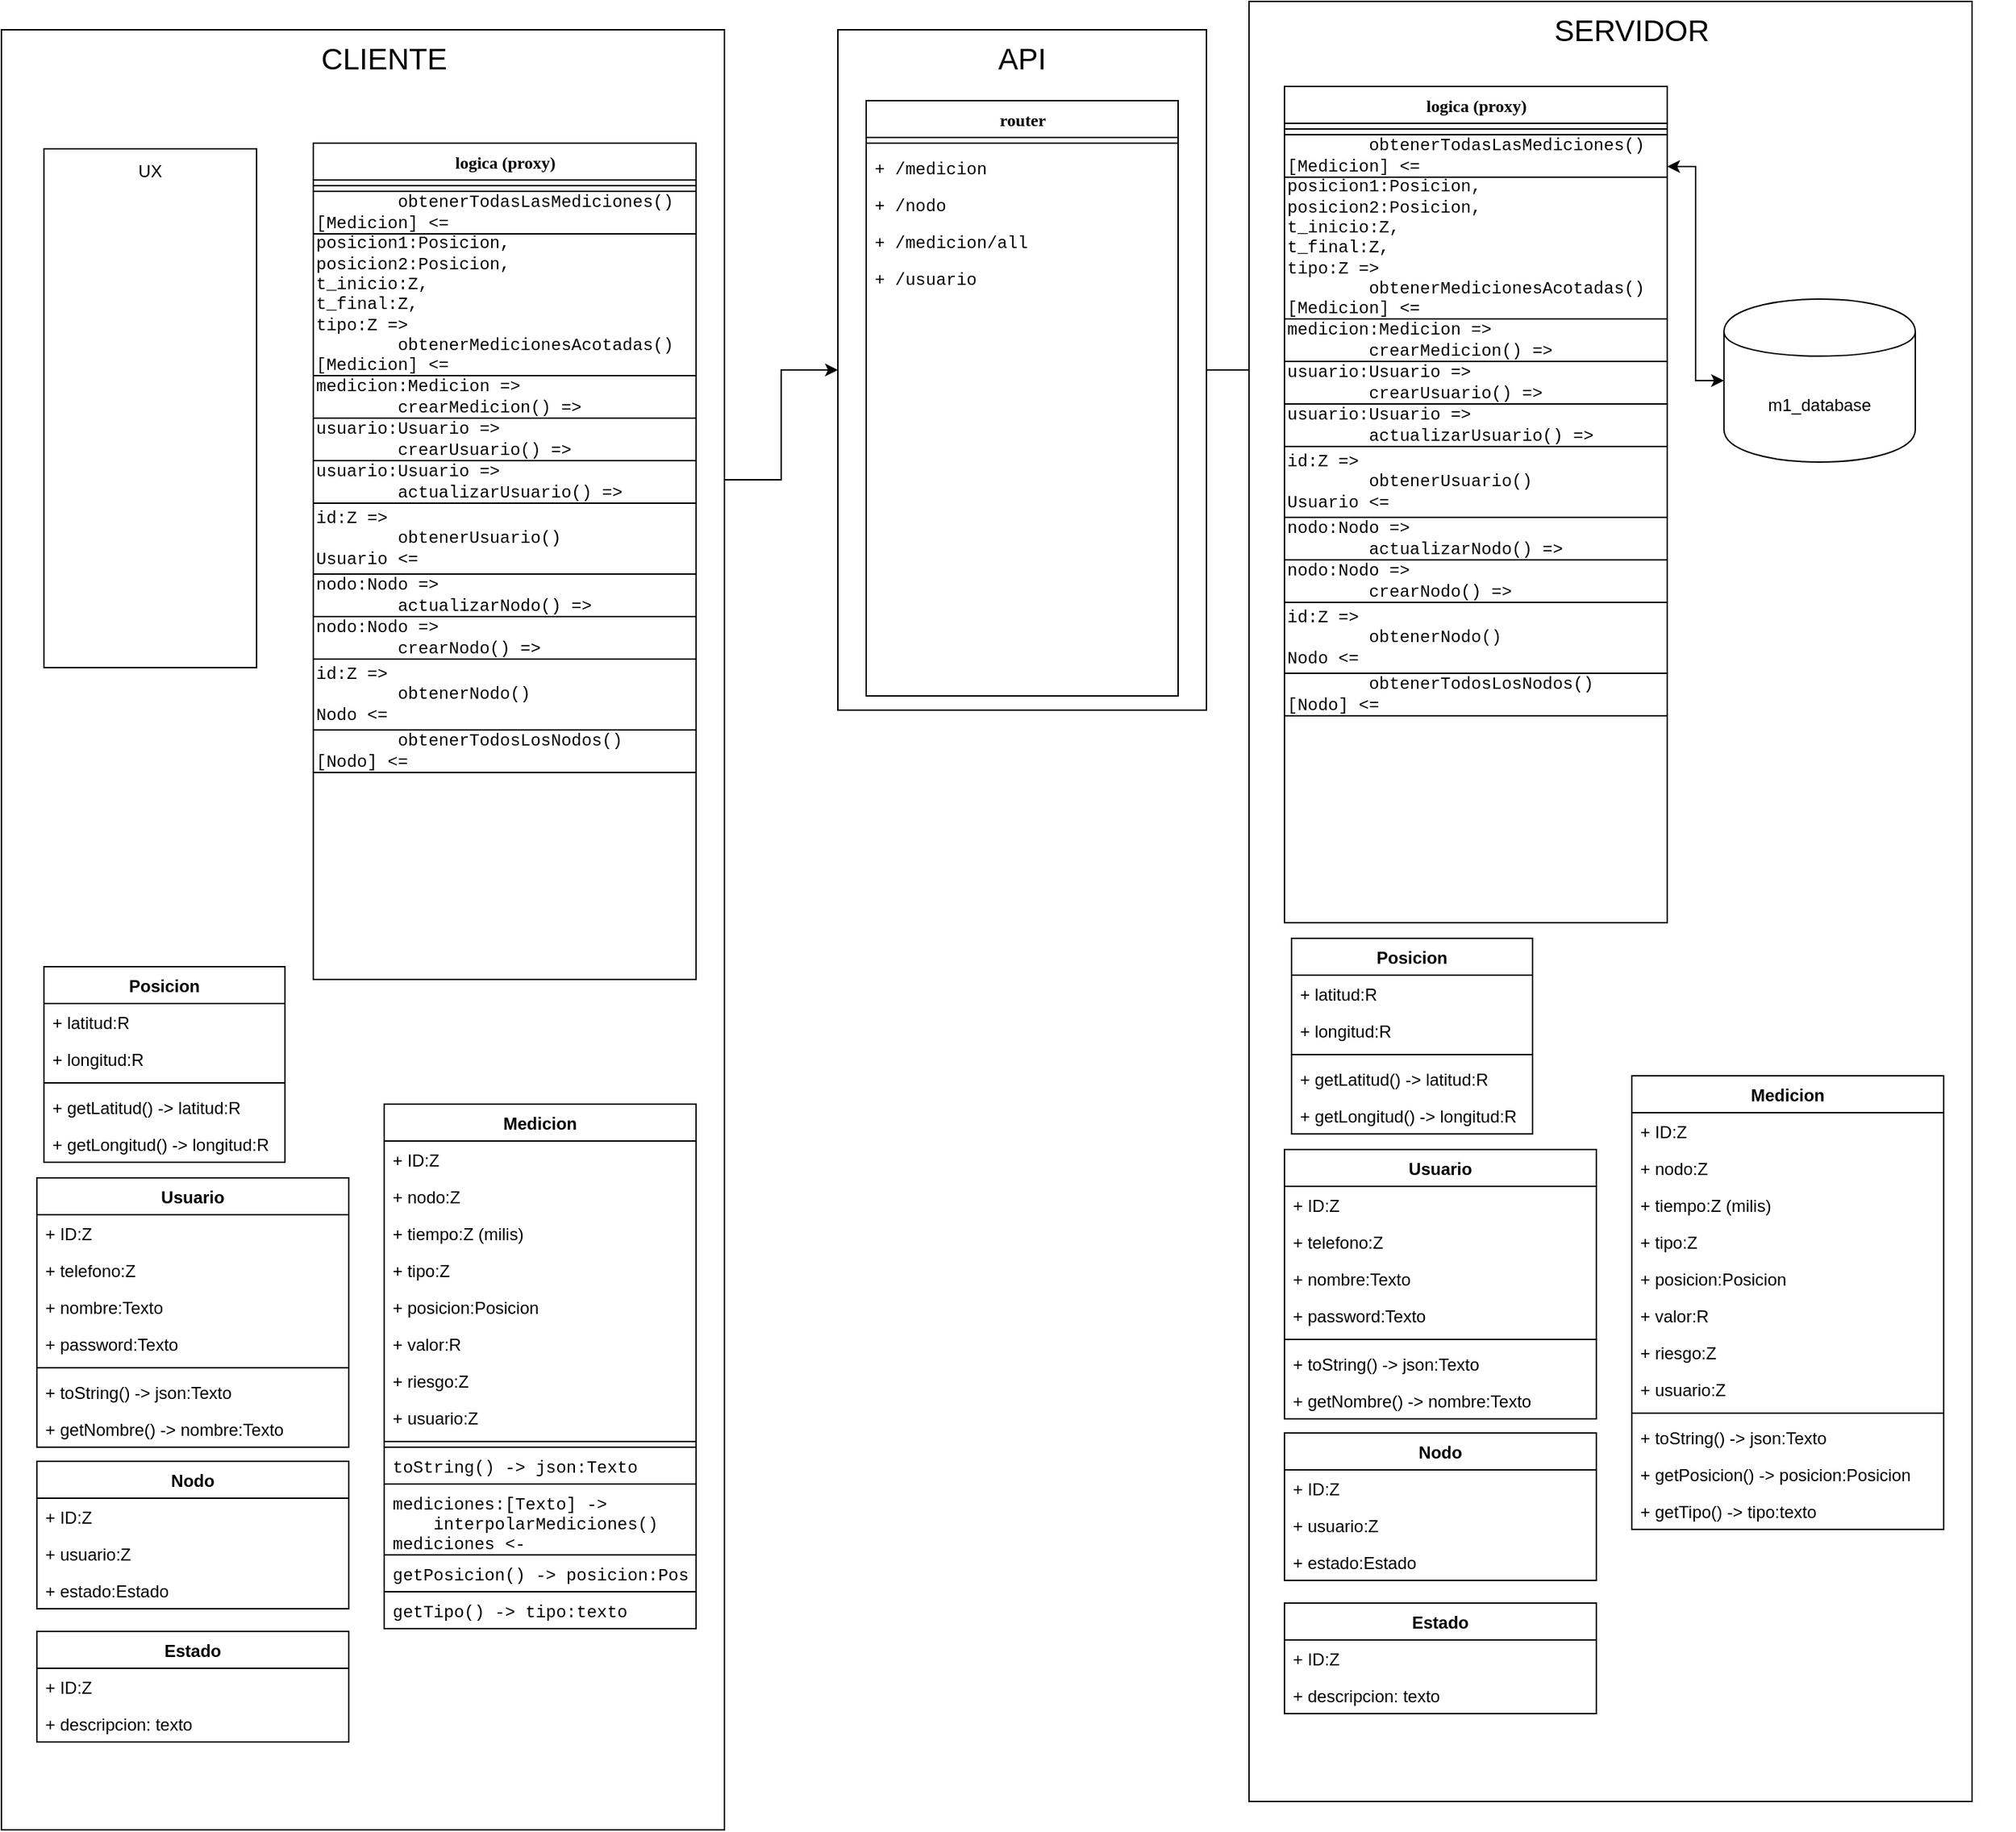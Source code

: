 <mxfile version="12.6.5" type="device"><diagram name="Page-1" id="6133507b-19e7-1e82-6fc7-422aa6c4b21f"><mxGraphModel dx="868" dy="510" grid="1" gridSize="10" guides="1" tooltips="1" connect="1" arrows="1" fold="1" page="1" pageScale="1" pageWidth="1100" pageHeight="850" background="#ffffff" math="0" shadow="0"><root><mxCell id="0"/><mxCell id="1" parent="0"/><mxCell id="sc-52_LfDjqddXTNMuzJ-3" value="" style="group" parent="1" vertex="1" connectable="0"><mxGeometry x="120" y="50" width="510" height="1270" as="geometry"/></mxCell><mxCell id="sc-52_LfDjqddXTNMuzJ-1" value="" style="rounded=0;whiteSpace=wrap;html=1;" parent="sc-52_LfDjqddXTNMuzJ-3" vertex="1"><mxGeometry x="-30" width="510" height="1270" as="geometry"/></mxCell><mxCell id="sc-52_LfDjqddXTNMuzJ-2" value="&lt;font style=&quot;font-size: 21px&quot;&gt;CLIENTE&lt;/font&gt;" style="text;html=1;strokeColor=none;fillColor=none;align=center;verticalAlign=middle;whiteSpace=wrap;rounded=0;" parent="sc-52_LfDjqddXTNMuzJ-3" vertex="1"><mxGeometry x="175" y="10" width="130" height="20" as="geometry"/></mxCell><mxCell id="235556782a83e6d0-1" value="logica (proxy)" style="swimlane;html=1;fontStyle=1;align=center;verticalAlign=top;childLayout=stackLayout;horizontal=1;startSize=26;horizontalStack=0;resizeParent=1;resizeLast=0;collapsible=1;marginBottom=0;swimlaneFillColor=#ffffff;rounded=0;shadow=0;comic=0;labelBackgroundColor=none;strokeWidth=1;fillColor=none;fontFamily=Verdana;fontSize=12" parent="sc-52_LfDjqddXTNMuzJ-3" vertex="1"><mxGeometry x="190" y="80" width="270" height="590" as="geometry"/></mxCell><mxCell id="235556782a83e6d0-6" value="" style="line;html=1;strokeWidth=1;fillColor=none;align=left;verticalAlign=middle;spacingTop=-1;spacingLeft=3;spacingRight=3;rotatable=0;labelPosition=right;points=[];portConstraint=eastwest;" parent="235556782a83e6d0-1" vertex="1"><mxGeometry y="26" width="270" height="8" as="geometry"/></mxCell><mxCell id="5X_iFyQUQgS1Uzfc3_gg-1" value="&amp;nbsp; &amp;nbsp; &amp;nbsp; &amp;nbsp; obtenerTodasLasMediciones()&lt;br&gt;[Medicion] &amp;lt;=" style="rounded=0;whiteSpace=wrap;html=1;autosize=1;fontFamily=Courier New;align=left;" parent="235556782a83e6d0-1" vertex="1"><mxGeometry y="34" width="270" height="30" as="geometry"/></mxCell><mxCell id="5X_iFyQUQgS1Uzfc3_gg-11" value="posicion1:Posicion,&lt;br&gt;posicion2:Posicion,&lt;br&gt;t_inicio:Z,&lt;br&gt;t_final:Z,&lt;br&gt;tipo:Z =&amp;gt;&lt;br&gt;&amp;nbsp; &amp;nbsp; &amp;nbsp; &amp;nbsp; obtenerMedicionesAcotadas()&lt;br&gt;[Medicion] &amp;lt;=" style="rounded=0;whiteSpace=wrap;html=1;autosize=1;fontFamily=Courier New;align=left;" parent="235556782a83e6d0-1" vertex="1"><mxGeometry y="64" width="270" height="100" as="geometry"/></mxCell><mxCell id="5X_iFyQUQgS1Uzfc3_gg-13" value="medicion:Medicion =&amp;gt;&lt;br&gt;&amp;nbsp; &amp;nbsp; &amp;nbsp; &amp;nbsp; crearMedicion() =&amp;gt;" style="rounded=0;whiteSpace=wrap;html=1;autosize=1;fontFamily=Courier New;align=left;" parent="235556782a83e6d0-1" vertex="1"><mxGeometry y="164" width="270" height="30" as="geometry"/></mxCell><mxCell id="5X_iFyQUQgS1Uzfc3_gg-14" value="usuario:Usuario =&amp;gt;&lt;br&gt;&amp;nbsp; &amp;nbsp; &amp;nbsp; &amp;nbsp; crearUsuario() =&amp;gt;" style="rounded=0;whiteSpace=wrap;html=1;autosize=1;fontFamily=Courier New;align=left;" parent="235556782a83e6d0-1" vertex="1"><mxGeometry y="194" width="270" height="30" as="geometry"/></mxCell><mxCell id="5X_iFyQUQgS1Uzfc3_gg-15" value="usuario:Usuario =&amp;gt;&lt;br&gt;&amp;nbsp; &amp;nbsp; &amp;nbsp; &amp;nbsp; actualizarUsuario() =&amp;gt;" style="rounded=0;whiteSpace=wrap;html=1;autosize=1;fontFamily=Courier New;align=left;" parent="235556782a83e6d0-1" vertex="1"><mxGeometry y="224" width="270" height="30" as="geometry"/></mxCell><mxCell id="5X_iFyQUQgS1Uzfc3_gg-16" value="id:Z =&amp;gt;&lt;br&gt;&amp;nbsp; &amp;nbsp; &amp;nbsp; &amp;nbsp; obtenerUsuario()&lt;br&gt;Usuario &amp;lt;=" style="rounded=0;whiteSpace=wrap;html=1;autosize=1;fontFamily=Courier New;align=left;" parent="235556782a83e6d0-1" vertex="1"><mxGeometry y="254" width="270" height="50" as="geometry"/></mxCell><mxCell id="5X_iFyQUQgS1Uzfc3_gg-17" value="nodo:Nodo =&amp;gt;&lt;br&gt;&amp;nbsp; &amp;nbsp; &amp;nbsp; &amp;nbsp; actualizarNodo() =&amp;gt;" style="rounded=0;whiteSpace=wrap;html=1;autosize=1;fontFamily=Courier New;align=left;" parent="235556782a83e6d0-1" vertex="1"><mxGeometry y="304" width="270" height="30" as="geometry"/></mxCell><mxCell id="5X_iFyQUQgS1Uzfc3_gg-18" value="nodo:Nodo =&amp;gt;&lt;br&gt;&amp;nbsp; &amp;nbsp; &amp;nbsp; &amp;nbsp; crearNodo() =&amp;gt;" style="rounded=0;whiteSpace=wrap;html=1;autosize=1;fontFamily=Courier New;align=left;" parent="235556782a83e6d0-1" vertex="1"><mxGeometry y="334" width="270" height="30" as="geometry"/></mxCell><mxCell id="5X_iFyQUQgS1Uzfc3_gg-19" value="id:Z =&amp;gt;&lt;br&gt;&amp;nbsp; &amp;nbsp; &amp;nbsp; &amp;nbsp; obtenerNodo()&lt;br&gt;Nodo &amp;lt;=" style="rounded=0;whiteSpace=wrap;html=1;autosize=1;fontFamily=Courier New;align=left;" parent="235556782a83e6d0-1" vertex="1"><mxGeometry y="364" width="270" height="50" as="geometry"/></mxCell><mxCell id="f22uDQR5OkRlXavsrOe4-1" value="&amp;nbsp; &amp;nbsp; &amp;nbsp; &amp;nbsp; obtenerTodosLosNodos()&lt;br&gt;[Nodo] &amp;lt;=" style="rounded=0;whiteSpace=wrap;html=1;autosize=1;fontFamily=Courier New;align=left;" parent="235556782a83e6d0-1" vertex="1"><mxGeometry y="414" width="270" height="30" as="geometry"/></mxCell><mxCell id="sc-52_LfDjqddXTNMuzJ-56" value="Posicion" style="swimlane;fontStyle=1;align=center;verticalAlign=top;childLayout=stackLayout;horizontal=1;startSize=26;horizontalStack=0;resizeParent=1;resizeParentMax=0;resizeLast=0;collapsible=1;marginBottom=0;labelBackgroundColor=none;fillColor=#ffffff;" parent="sc-52_LfDjqddXTNMuzJ-3" vertex="1"><mxGeometry y="661" width="170" height="138" as="geometry"/></mxCell><mxCell id="sc-52_LfDjqddXTNMuzJ-60" value="+ latitud:R" style="text;strokeColor=none;fillColor=none;align=left;verticalAlign=top;spacingLeft=4;spacingRight=4;overflow=hidden;rotatable=0;points=[[0,0.5],[1,0.5]];portConstraint=eastwest;" parent="sc-52_LfDjqddXTNMuzJ-56" vertex="1"><mxGeometry y="26" width="170" height="26" as="geometry"/></mxCell><mxCell id="sc-52_LfDjqddXTNMuzJ-61" value="+ longitud:R" style="text;strokeColor=none;fillColor=none;align=left;verticalAlign=top;spacingLeft=4;spacingRight=4;overflow=hidden;rotatable=0;points=[[0,0.5],[1,0.5]];portConstraint=eastwest;" parent="sc-52_LfDjqddXTNMuzJ-56" vertex="1"><mxGeometry y="52" width="170" height="26" as="geometry"/></mxCell><mxCell id="sc-52_LfDjqddXTNMuzJ-58" value="" style="line;strokeWidth=1;fillColor=none;align=left;verticalAlign=middle;spacingTop=-1;spacingLeft=3;spacingRight=3;rotatable=0;labelPosition=right;points=[];portConstraint=eastwest;" parent="sc-52_LfDjqddXTNMuzJ-56" vertex="1"><mxGeometry y="78" width="170" height="8" as="geometry"/></mxCell><mxCell id="sc-52_LfDjqddXTNMuzJ-59" value="+ getLatitud() -&gt; latitud:R" style="text;strokeColor=none;fillColor=none;align=left;verticalAlign=top;spacingLeft=4;spacingRight=4;overflow=hidden;rotatable=0;points=[[0,0.5],[1,0.5]];portConstraint=eastwest;" parent="sc-52_LfDjqddXTNMuzJ-56" vertex="1"><mxGeometry y="86" width="170" height="26" as="geometry"/></mxCell><mxCell id="sc-52_LfDjqddXTNMuzJ-62" value="+ getLongitud() -&gt; longitud:R" style="text;strokeColor=none;fillColor=none;align=left;verticalAlign=top;spacingLeft=4;spacingRight=4;overflow=hidden;rotatable=0;points=[[0,0.5],[1,0.5]];portConstraint=eastwest;" parent="sc-52_LfDjqddXTNMuzJ-56" vertex="1"><mxGeometry y="112" width="170" height="26" as="geometry"/></mxCell><mxCell id="sc-52_LfDjqddXTNMuzJ-32" value="Medicion" style="swimlane;fontStyle=1;align=center;verticalAlign=top;childLayout=stackLayout;horizontal=1;startSize=26;horizontalStack=0;resizeParent=1;resizeParentMax=0;resizeLast=0;collapsible=1;marginBottom=0;" parent="sc-52_LfDjqddXTNMuzJ-3" vertex="1"><mxGeometry x="240" y="758" width="220" height="370" as="geometry"/></mxCell><mxCell id="sc-52_LfDjqddXTNMuzJ-44" value="+ ID:Z" style="text;strokeColor=none;fillColor=none;align=left;verticalAlign=top;spacingLeft=4;spacingRight=4;overflow=hidden;rotatable=0;points=[[0,0.5],[1,0.5]];portConstraint=eastwest;" parent="sc-52_LfDjqddXTNMuzJ-32" vertex="1"><mxGeometry y="26" width="220" height="26" as="geometry"/></mxCell><mxCell id="sc-52_LfDjqddXTNMuzJ-50" value="+ nodo:Z" style="text;strokeColor=none;fillColor=none;align=left;verticalAlign=top;spacingLeft=4;spacingRight=4;overflow=hidden;rotatable=0;points=[[0,0.5],[1,0.5]];portConstraint=eastwest;" parent="sc-52_LfDjqddXTNMuzJ-32" vertex="1"><mxGeometry y="52" width="220" height="26" as="geometry"/></mxCell><mxCell id="sc-52_LfDjqddXTNMuzJ-49" value="+ tiempo:Z (milis)" style="text;strokeColor=none;fillColor=none;align=left;verticalAlign=top;spacingLeft=4;spacingRight=4;overflow=hidden;rotatable=0;points=[[0,0.5],[1,0.5]];portConstraint=eastwest;" parent="sc-52_LfDjqddXTNMuzJ-32" vertex="1"><mxGeometry y="78" width="220" height="26" as="geometry"/></mxCell><mxCell id="sc-52_LfDjqddXTNMuzJ-48" value="+ tipo:Z" style="text;strokeColor=none;fillColor=none;align=left;verticalAlign=top;spacingLeft=4;spacingRight=4;overflow=hidden;rotatable=0;points=[[0,0.5],[1,0.5]];portConstraint=eastwest;" parent="sc-52_LfDjqddXTNMuzJ-32" vertex="1"><mxGeometry y="104" width="220" height="26" as="geometry"/></mxCell><mxCell id="sc-52_LfDjqddXTNMuzJ-47" value="+ posicion:Posicion" style="text;strokeColor=none;fillColor=none;align=left;verticalAlign=top;spacingLeft=4;spacingRight=4;overflow=hidden;rotatable=0;points=[[0,0.5],[1,0.5]];portConstraint=eastwest;" parent="sc-52_LfDjqddXTNMuzJ-32" vertex="1"><mxGeometry y="130" width="220" height="26" as="geometry"/></mxCell><mxCell id="sc-52_LfDjqddXTNMuzJ-45" value="+ valor:R" style="text;strokeColor=none;fillColor=none;align=left;verticalAlign=top;spacingLeft=4;spacingRight=4;overflow=hidden;rotatable=0;points=[[0,0.5],[1,0.5]];portConstraint=eastwest;" parent="sc-52_LfDjqddXTNMuzJ-32" vertex="1"><mxGeometry y="156" width="220" height="26" as="geometry"/></mxCell><mxCell id="325u3nL-SBD2Wd6qfBEN-95" value="+ riesgo:Z" style="text;strokeColor=none;fillColor=none;align=left;verticalAlign=top;spacingLeft=4;spacingRight=4;overflow=hidden;rotatable=0;points=[[0,0.5],[1,0.5]];portConstraint=eastwest;" parent="sc-52_LfDjqddXTNMuzJ-32" vertex="1"><mxGeometry y="182" width="220" height="26" as="geometry"/></mxCell><mxCell id="5X_iFyQUQgS1Uzfc3_gg-8" value="+ usuario:Z" style="text;strokeColor=none;fillColor=none;align=left;verticalAlign=top;spacingLeft=4;spacingRight=4;overflow=hidden;rotatable=0;points=[[0,0.5],[1,0.5]];portConstraint=eastwest;" parent="sc-52_LfDjqddXTNMuzJ-32" vertex="1"><mxGeometry y="208" width="220" height="26" as="geometry"/></mxCell><mxCell id="sc-52_LfDjqddXTNMuzJ-34" value="" style="line;strokeWidth=1;fillColor=none;align=left;verticalAlign=middle;spacingTop=-1;spacingLeft=3;spacingRight=3;rotatable=0;labelPosition=right;points=[];portConstraint=eastwest;" parent="sc-52_LfDjqddXTNMuzJ-32" vertex="1"><mxGeometry y="234" width="220" height="8" as="geometry"/></mxCell><mxCell id="sc-52_LfDjqddXTNMuzJ-51" value="toString() -&gt; json:Texto" style="text;strokeColor=#000000;fillColor=none;align=left;verticalAlign=top;spacingLeft=4;spacingRight=4;overflow=hidden;rotatable=0;points=[[0,0.5],[1,0.5]];portConstraint=eastwest;fontFamily=Courier New;autosize=1;" parent="sc-52_LfDjqddXTNMuzJ-32" vertex="1"><mxGeometry y="242" width="220" height="26" as="geometry"/></mxCell><mxCell id="f22uDQR5OkRlXavsrOe4-4" value="mediciones:[Texto] -&gt;&#10;    interpolarMediciones()&#10;mediciones &lt;-" style="text;strokeColor=#000000;fillColor=none;align=left;verticalAlign=top;spacingLeft=4;spacingRight=4;overflow=hidden;rotatable=0;points=[[0,0.5],[1,0.5]];portConstraint=eastwest;fontFamily=Courier New;autosize=1;" parent="sc-52_LfDjqddXTNMuzJ-32" vertex="1"><mxGeometry y="268" width="220" height="50" as="geometry"/></mxCell><mxCell id="sc-52_LfDjqddXTNMuzJ-35" value="getPosicion() -&gt; posicion:Posicion" style="text;strokeColor=#000000;fillColor=none;align=left;verticalAlign=top;spacingLeft=4;spacingRight=4;overflow=hidden;rotatable=0;points=[[0,0.5],[1,0.5]];portConstraint=eastwest;fontFamily=Courier New;autosize=1;" parent="sc-52_LfDjqddXTNMuzJ-32" vertex="1"><mxGeometry y="318" width="220" height="26" as="geometry"/></mxCell><mxCell id="BmbY004WL_d5LKqycVgw-6" value="getTipo() -&gt; tipo:texto" style="text;strokeColor=#000000;fillColor=none;align=left;verticalAlign=top;spacingLeft=4;spacingRight=4;overflow=hidden;rotatable=0;points=[[0,0.5],[1,0.5]];portConstraint=eastwest;fontFamily=Courier New;autosize=1;" parent="sc-52_LfDjqddXTNMuzJ-32" vertex="1"><mxGeometry y="344" width="220" height="26" as="geometry"/></mxCell><mxCell id="pipGjSjrgQ9NC8ATmUn0-1" value="Usuario" style="swimlane;fontStyle=1;align=center;verticalAlign=top;childLayout=stackLayout;horizontal=1;startSize=26;horizontalStack=0;resizeParent=1;resizeParentMax=0;resizeLast=0;collapsible=1;marginBottom=0;" parent="sc-52_LfDjqddXTNMuzJ-3" vertex="1"><mxGeometry x="-5" y="810" width="220" height="190" as="geometry"/></mxCell><mxCell id="pipGjSjrgQ9NC8ATmUn0-2" value="+ ID:Z" style="text;strokeColor=none;fillColor=none;align=left;verticalAlign=top;spacingLeft=4;spacingRight=4;overflow=hidden;rotatable=0;points=[[0,0.5],[1,0.5]];portConstraint=eastwest;" parent="pipGjSjrgQ9NC8ATmUn0-1" vertex="1"><mxGeometry y="26" width="220" height="26" as="geometry"/></mxCell><mxCell id="pipGjSjrgQ9NC8ATmUn0-3" value="+ telefono:Z" style="text;strokeColor=none;fillColor=none;align=left;verticalAlign=top;spacingLeft=4;spacingRight=4;overflow=hidden;rotatable=0;points=[[0,0.5],[1,0.5]];portConstraint=eastwest;" parent="pipGjSjrgQ9NC8ATmUn0-1" vertex="1"><mxGeometry y="52" width="220" height="26" as="geometry"/></mxCell><mxCell id="pipGjSjrgQ9NC8ATmUn0-4" value="+ nombre:Texto" style="text;strokeColor=none;fillColor=none;align=left;verticalAlign=top;spacingLeft=4;spacingRight=4;overflow=hidden;rotatable=0;points=[[0,0.5],[1,0.5]];portConstraint=eastwest;" parent="pipGjSjrgQ9NC8ATmUn0-1" vertex="1"><mxGeometry y="78" width="220" height="26" as="geometry"/></mxCell><mxCell id="pipGjSjrgQ9NC8ATmUn0-5" value="+ password:Texto" style="text;strokeColor=none;fillColor=none;align=left;verticalAlign=top;spacingLeft=4;spacingRight=4;overflow=hidden;rotatable=0;points=[[0,0.5],[1,0.5]];portConstraint=eastwest;" parent="pipGjSjrgQ9NC8ATmUn0-1" vertex="1"><mxGeometry y="104" width="220" height="26" as="geometry"/></mxCell><mxCell id="pipGjSjrgQ9NC8ATmUn0-9" value="" style="line;strokeWidth=1;fillColor=none;align=left;verticalAlign=middle;spacingTop=-1;spacingLeft=3;spacingRight=3;rotatable=0;labelPosition=right;points=[];portConstraint=eastwest;" parent="pipGjSjrgQ9NC8ATmUn0-1" vertex="1"><mxGeometry y="130" width="220" height="8" as="geometry"/></mxCell><mxCell id="pipGjSjrgQ9NC8ATmUn0-10" value="+ toString() -&gt; json:Texto" style="text;strokeColor=none;fillColor=none;align=left;verticalAlign=top;spacingLeft=4;spacingRight=4;overflow=hidden;rotatable=0;points=[[0,0.5],[1,0.5]];portConstraint=eastwest;" parent="pipGjSjrgQ9NC8ATmUn0-1" vertex="1"><mxGeometry y="138" width="220" height="26" as="geometry"/></mxCell><mxCell id="pipGjSjrgQ9NC8ATmUn0-11" value="+ getNombre() -&gt; nombre:Texto" style="text;strokeColor=none;fillColor=none;align=left;verticalAlign=top;spacingLeft=4;spacingRight=4;overflow=hidden;rotatable=0;points=[[0,0.5],[1,0.5]];portConstraint=eastwest;" parent="pipGjSjrgQ9NC8ATmUn0-1" vertex="1"><mxGeometry y="164" width="220" height="26" as="geometry"/></mxCell><mxCell id="pipGjSjrgQ9NC8ATmUn0-18" value="Nodo" style="swimlane;fontStyle=1;align=center;verticalAlign=top;childLayout=stackLayout;horizontal=1;startSize=26;horizontalStack=0;resizeParent=1;resizeParentMax=0;resizeLast=0;collapsible=1;marginBottom=0;" parent="sc-52_LfDjqddXTNMuzJ-3" vertex="1"><mxGeometry x="-5" y="1010" width="220" height="104" as="geometry"/></mxCell><mxCell id="pipGjSjrgQ9NC8ATmUn0-19" value="+ ID:Z" style="text;strokeColor=none;fillColor=none;align=left;verticalAlign=top;spacingLeft=4;spacingRight=4;overflow=hidden;rotatable=0;points=[[0,0.5],[1,0.5]];portConstraint=eastwest;" parent="pipGjSjrgQ9NC8ATmUn0-18" vertex="1"><mxGeometry y="26" width="220" height="26" as="geometry"/></mxCell><mxCell id="pipGjSjrgQ9NC8ATmUn0-20" value="+ usuario:Z" style="text;strokeColor=none;fillColor=none;align=left;verticalAlign=top;spacingLeft=4;spacingRight=4;overflow=hidden;rotatable=0;points=[[0,0.5],[1,0.5]];portConstraint=eastwest;" parent="pipGjSjrgQ9NC8ATmUn0-18" vertex="1"><mxGeometry y="52" width="220" height="26" as="geometry"/></mxCell><mxCell id="0Kv_b4-4Ep6_lvJzIhoJ-1" value="+ estado:Estado" style="text;strokeColor=none;fillColor=none;align=left;verticalAlign=top;spacingLeft=4;spacingRight=4;overflow=hidden;rotatable=0;points=[[0,0.5],[1,0.5]];portConstraint=eastwest;" parent="pipGjSjrgQ9NC8ATmUn0-18" vertex="1"><mxGeometry y="78" width="220" height="26" as="geometry"/></mxCell><mxCell id="BmbY004WL_d5LKqycVgw-111" value="" style="rounded=0;whiteSpace=wrap;html=1;" parent="sc-52_LfDjqddXTNMuzJ-3" vertex="1"><mxGeometry y="84" width="150" height="366" as="geometry"/></mxCell><mxCell id="BmbY004WL_d5LKqycVgw-112" value="UX" style="text;html=1;strokeColor=none;fillColor=none;align=center;verticalAlign=middle;whiteSpace=wrap;rounded=0;" parent="sc-52_LfDjqddXTNMuzJ-3" vertex="1"><mxGeometry x="55" y="90" width="40" height="20" as="geometry"/></mxCell><mxCell id="5X_iFyQUQgS1Uzfc3_gg-4" value="Estado" style="swimlane;fontStyle=1;align=center;verticalAlign=top;childLayout=stackLayout;horizontal=1;startSize=26;horizontalStack=0;resizeParent=1;resizeParentMax=0;resizeLast=0;collapsible=1;marginBottom=0;" parent="sc-52_LfDjqddXTNMuzJ-3" vertex="1"><mxGeometry x="-5" y="1130" width="220" height="78" as="geometry"/></mxCell><mxCell id="5X_iFyQUQgS1Uzfc3_gg-5" value="+ ID:Z" style="text;strokeColor=none;fillColor=none;align=left;verticalAlign=top;spacingLeft=4;spacingRight=4;overflow=hidden;rotatable=0;points=[[0,0.5],[1,0.5]];portConstraint=eastwest;" parent="5X_iFyQUQgS1Uzfc3_gg-4" vertex="1"><mxGeometry y="26" width="220" height="26" as="geometry"/></mxCell><mxCell id="5X_iFyQUQgS1Uzfc3_gg-6" value="+ descripcion: texto" style="text;strokeColor=none;fillColor=none;align=left;verticalAlign=top;spacingLeft=4;spacingRight=4;overflow=hidden;rotatable=0;points=[[0,0.5],[1,0.5]];portConstraint=eastwest;" parent="5X_iFyQUQgS1Uzfc3_gg-4" vertex="1"><mxGeometry y="52" width="220" height="26" as="geometry"/></mxCell><mxCell id="BmbY004WL_d5LKqycVgw-7" value="" style="group" parent="1" vertex="1" connectable="0"><mxGeometry x="680" y="50" width="260" height="480" as="geometry"/></mxCell><mxCell id="BmbY004WL_d5LKqycVgw-8" value="" style="rounded=0;whiteSpace=wrap;html=1;" parent="BmbY004WL_d5LKqycVgw-7" vertex="1"><mxGeometry width="260" height="480" as="geometry"/></mxCell><mxCell id="BmbY004WL_d5LKqycVgw-9" value="&lt;font style=&quot;font-size: 21px&quot;&gt;API&lt;/font&gt;" style="text;html=1;strokeColor=none;fillColor=none;align=center;verticalAlign=middle;whiteSpace=wrap;rounded=0;" parent="BmbY004WL_d5LKqycVgw-7" vertex="1"><mxGeometry x="94.792" y="10" width="70.417" height="20" as="geometry"/></mxCell><mxCell id="BmbY004WL_d5LKqycVgw-10" value="router" style="swimlane;html=1;fontStyle=1;align=center;verticalAlign=top;childLayout=stackLayout;horizontal=1;startSize=26;horizontalStack=0;resizeParent=1;resizeLast=0;collapsible=1;marginBottom=0;swimlaneFillColor=#ffffff;rounded=0;shadow=0;comic=0;labelBackgroundColor=none;strokeWidth=1;fillColor=none;fontFamily=Verdana;fontSize=12" parent="BmbY004WL_d5LKqycVgw-7" vertex="1"><mxGeometry x="20" y="50" width="220" height="420" as="geometry"/></mxCell><mxCell id="BmbY004WL_d5LKqycVgw-11" value="" style="line;html=1;strokeWidth=1;fillColor=none;align=left;verticalAlign=middle;spacingTop=-1;spacingLeft=3;spacingRight=3;rotatable=0;labelPosition=right;points=[];portConstraint=eastwest;" parent="BmbY004WL_d5LKqycVgw-10" vertex="1"><mxGeometry y="26" width="220" height="8" as="geometry"/></mxCell><mxCell id="BmbY004WL_d5LKqycVgw-12" value="&lt;font face=&quot;Courier New&quot;&gt;+ /medicion&lt;/font&gt;" style="text;html=1;strokeColor=none;fillColor=none;align=left;verticalAlign=top;spacingLeft=4;spacingRight=4;whiteSpace=wrap;overflow=hidden;rotatable=0;points=[[0,0.5],[1,0.5]];portConstraint=eastwest;" parent="BmbY004WL_d5LKqycVgw-10" vertex="1"><mxGeometry y="34" width="220" height="26" as="geometry"/></mxCell><mxCell id="5X_iFyQUQgS1Uzfc3_gg-9" value="&lt;font face=&quot;Courier New&quot;&gt;+ /nodo&lt;/font&gt;" style="text;html=1;strokeColor=none;fillColor=none;align=left;verticalAlign=top;spacingLeft=4;spacingRight=4;whiteSpace=wrap;overflow=hidden;rotatable=0;points=[[0,0.5],[1,0.5]];portConstraint=eastwest;" parent="BmbY004WL_d5LKqycVgw-10" vertex="1"><mxGeometry y="60" width="220" height="26" as="geometry"/></mxCell><mxCell id="f22uDQR5OkRlXavsrOe4-2" value="&lt;font face=&quot;Courier New&quot;&gt;+ /medicion/all&lt;/font&gt;" style="text;html=1;strokeColor=none;fillColor=none;align=left;verticalAlign=top;spacingLeft=4;spacingRight=4;whiteSpace=wrap;overflow=hidden;rotatable=0;points=[[0,0.5],[1,0.5]];portConstraint=eastwest;" parent="BmbY004WL_d5LKqycVgw-10" vertex="1"><mxGeometry y="86" width="220" height="26" as="geometry"/></mxCell><mxCell id="5X_iFyQUQgS1Uzfc3_gg-10" value="&lt;font face=&quot;Courier New&quot;&gt;+ /usuario&lt;/font&gt;" style="text;html=1;strokeColor=none;fillColor=none;align=left;verticalAlign=top;spacingLeft=4;spacingRight=4;whiteSpace=wrap;overflow=hidden;rotatable=0;points=[[0,0.5],[1,0.5]];portConstraint=eastwest;" parent="BmbY004WL_d5LKqycVgw-10" vertex="1"><mxGeometry y="112" width="220" height="26" as="geometry"/></mxCell><mxCell id="BmbY004WL_d5LKqycVgw-32" style="edgeStyle=orthogonalEdgeStyle;rounded=0;orthogonalLoop=1;jettySize=auto;html=1;exitX=1;exitY=0.25;exitDx=0;exitDy=0;entryX=0;entryY=0.5;entryDx=0;entryDy=0;" parent="1" source="sc-52_LfDjqddXTNMuzJ-1" target="BmbY004WL_d5LKqycVgw-8" edge="1"><mxGeometry relative="1" as="geometry"/></mxCell><mxCell id="BmbY004WL_d5LKqycVgw-33" style="edgeStyle=orthogonalEdgeStyle;rounded=0;orthogonalLoop=1;jettySize=auto;html=1;entryX=0;entryY=0.25;entryDx=0;entryDy=0;" parent="1" source="BmbY004WL_d5LKqycVgw-8" edge="1"><mxGeometry relative="1" as="geometry"><mxPoint x="1000" y="370.0" as="targetPoint"/></mxGeometry></mxCell><mxCell id="5X_iFyQUQgS1Uzfc3_gg-22" value="" style="group" parent="1" vertex="1" connectable="0"><mxGeometry x="1000" y="30" width="510" height="1270" as="geometry"/></mxCell><mxCell id="5X_iFyQUQgS1Uzfc3_gg-23" value="" style="rounded=0;whiteSpace=wrap;html=1;" parent="5X_iFyQUQgS1Uzfc3_gg-22" vertex="1"><mxGeometry x="-30" width="510" height="1270" as="geometry"/></mxCell><mxCell id="5X_iFyQUQgS1Uzfc3_gg-24" value="&lt;font style=&quot;font-size: 21px&quot;&gt;SERVIDOR&lt;/font&gt;" style="text;html=1;strokeColor=none;fillColor=none;align=center;verticalAlign=middle;whiteSpace=wrap;rounded=0;" parent="5X_iFyQUQgS1Uzfc3_gg-22" vertex="1"><mxGeometry x="175" y="10" width="130" height="20" as="geometry"/></mxCell><mxCell id="5X_iFyQUQgS1Uzfc3_gg-25" value="logica (proxy)" style="swimlane;html=1;fontStyle=1;align=center;verticalAlign=top;childLayout=stackLayout;horizontal=1;startSize=26;horizontalStack=0;resizeParent=1;resizeLast=0;collapsible=1;marginBottom=0;swimlaneFillColor=#ffffff;rounded=0;shadow=0;comic=0;labelBackgroundColor=none;strokeWidth=1;fillColor=none;fontFamily=Verdana;fontSize=12" parent="5X_iFyQUQgS1Uzfc3_gg-22" vertex="1"><mxGeometry x="-5" y="60" width="270" height="590" as="geometry"/></mxCell><mxCell id="5X_iFyQUQgS1Uzfc3_gg-26" value="" style="line;html=1;strokeWidth=1;fillColor=none;align=left;verticalAlign=middle;spacingTop=-1;spacingLeft=3;spacingRight=3;rotatable=0;labelPosition=right;points=[];portConstraint=eastwest;" parent="5X_iFyQUQgS1Uzfc3_gg-25" vertex="1"><mxGeometry y="26" width="270" height="8" as="geometry"/></mxCell><mxCell id="5X_iFyQUQgS1Uzfc3_gg-27" value="&amp;nbsp; &amp;nbsp; &amp;nbsp; &amp;nbsp; obtenerTodasLasMediciones()&lt;br&gt;[Medicion] &amp;lt;=" style="rounded=0;whiteSpace=wrap;html=1;autosize=1;fontFamily=Courier New;align=left;" parent="5X_iFyQUQgS1Uzfc3_gg-25" vertex="1"><mxGeometry y="34" width="270" height="30" as="geometry"/></mxCell><mxCell id="5X_iFyQUQgS1Uzfc3_gg-28" value="posicion1:Posicion,&lt;br&gt;posicion2:Posicion,&lt;br&gt;t_inicio:Z,&lt;br&gt;t_final:Z,&lt;br&gt;tipo:Z =&amp;gt;&lt;br&gt;&amp;nbsp; &amp;nbsp; &amp;nbsp; &amp;nbsp; obtenerMedicionesAcotadas()&lt;br&gt;[Medicion] &amp;lt;=" style="rounded=0;whiteSpace=wrap;html=1;autosize=1;fontFamily=Courier New;align=left;" parent="5X_iFyQUQgS1Uzfc3_gg-25" vertex="1"><mxGeometry y="64" width="270" height="100" as="geometry"/></mxCell><mxCell id="5X_iFyQUQgS1Uzfc3_gg-30" value="medicion:Medicion =&amp;gt;&lt;br&gt;&amp;nbsp; &amp;nbsp; &amp;nbsp; &amp;nbsp; crearMedicion() =&amp;gt;" style="rounded=0;whiteSpace=wrap;html=1;autosize=1;fontFamily=Courier New;align=left;" parent="5X_iFyQUQgS1Uzfc3_gg-25" vertex="1"><mxGeometry y="164" width="270" height="30" as="geometry"/></mxCell><mxCell id="5X_iFyQUQgS1Uzfc3_gg-31" value="usuario:Usuario =&amp;gt;&lt;br&gt;&amp;nbsp; &amp;nbsp; &amp;nbsp; &amp;nbsp; crearUsuario() =&amp;gt;" style="rounded=0;whiteSpace=wrap;html=1;autosize=1;fontFamily=Courier New;align=left;" parent="5X_iFyQUQgS1Uzfc3_gg-25" vertex="1"><mxGeometry y="194" width="270" height="30" as="geometry"/></mxCell><mxCell id="5X_iFyQUQgS1Uzfc3_gg-32" value="usuario:Usuario =&amp;gt;&lt;br&gt;&amp;nbsp; &amp;nbsp; &amp;nbsp; &amp;nbsp; actualizarUsuario() =&amp;gt;" style="rounded=0;whiteSpace=wrap;html=1;autosize=1;fontFamily=Courier New;align=left;" parent="5X_iFyQUQgS1Uzfc3_gg-25" vertex="1"><mxGeometry y="224" width="270" height="30" as="geometry"/></mxCell><mxCell id="5X_iFyQUQgS1Uzfc3_gg-33" value="id:Z =&amp;gt;&lt;br&gt;&amp;nbsp; &amp;nbsp; &amp;nbsp; &amp;nbsp; obtenerUsuario()&lt;br&gt;Usuario &amp;lt;=" style="rounded=0;whiteSpace=wrap;html=1;autosize=1;fontFamily=Courier New;align=left;" parent="5X_iFyQUQgS1Uzfc3_gg-25" vertex="1"><mxGeometry y="254" width="270" height="50" as="geometry"/></mxCell><mxCell id="5X_iFyQUQgS1Uzfc3_gg-34" value="nodo:Nodo =&amp;gt;&lt;br&gt;&amp;nbsp; &amp;nbsp; &amp;nbsp; &amp;nbsp; actualizarNodo() =&amp;gt;" style="rounded=0;whiteSpace=wrap;html=1;autosize=1;fontFamily=Courier New;align=left;" parent="5X_iFyQUQgS1Uzfc3_gg-25" vertex="1"><mxGeometry y="304" width="270" height="30" as="geometry"/></mxCell><mxCell id="5X_iFyQUQgS1Uzfc3_gg-35" value="nodo:Nodo =&amp;gt;&lt;br&gt;&amp;nbsp; &amp;nbsp; &amp;nbsp; &amp;nbsp; crearNodo() =&amp;gt;" style="rounded=0;whiteSpace=wrap;html=1;autosize=1;fontFamily=Courier New;align=left;" parent="5X_iFyQUQgS1Uzfc3_gg-25" vertex="1"><mxGeometry y="334" width="270" height="30" as="geometry"/></mxCell><mxCell id="5X_iFyQUQgS1Uzfc3_gg-36" value="id:Z =&amp;gt;&lt;br&gt;&amp;nbsp; &amp;nbsp; &amp;nbsp; &amp;nbsp; obtenerNodo()&lt;br&gt;Nodo &amp;lt;=" style="rounded=0;whiteSpace=wrap;html=1;autosize=1;fontFamily=Courier New;align=left;" parent="5X_iFyQUQgS1Uzfc3_gg-25" vertex="1"><mxGeometry y="364" width="270" height="50" as="geometry"/></mxCell><mxCell id="5X_iFyQUQgS1Uzfc3_gg-37" value="&amp;nbsp; &amp;nbsp; &amp;nbsp; &amp;nbsp; obtenerTodosLosNodos()&lt;br&gt;[Nodo] &amp;lt;=" style="rounded=0;whiteSpace=wrap;html=1;autosize=1;fontFamily=Courier New;align=left;" parent="5X_iFyQUQgS1Uzfc3_gg-25" vertex="1"><mxGeometry y="414" width="270" height="30" as="geometry"/></mxCell><mxCell id="5X_iFyQUQgS1Uzfc3_gg-38" value="Posicion" style="swimlane;fontStyle=1;align=center;verticalAlign=top;childLayout=stackLayout;horizontal=1;startSize=26;horizontalStack=0;resizeParent=1;resizeParentMax=0;resizeLast=0;collapsible=1;marginBottom=0;labelBackgroundColor=none;fillColor=#ffffff;" parent="5X_iFyQUQgS1Uzfc3_gg-22" vertex="1"><mxGeometry y="661" width="170" height="138" as="geometry"/></mxCell><mxCell id="5X_iFyQUQgS1Uzfc3_gg-39" value="+ latitud:R" style="text;strokeColor=none;fillColor=none;align=left;verticalAlign=top;spacingLeft=4;spacingRight=4;overflow=hidden;rotatable=0;points=[[0,0.5],[1,0.5]];portConstraint=eastwest;" parent="5X_iFyQUQgS1Uzfc3_gg-38" vertex="1"><mxGeometry y="26" width="170" height="26" as="geometry"/></mxCell><mxCell id="5X_iFyQUQgS1Uzfc3_gg-40" value="+ longitud:R" style="text;strokeColor=none;fillColor=none;align=left;verticalAlign=top;spacingLeft=4;spacingRight=4;overflow=hidden;rotatable=0;points=[[0,0.5],[1,0.5]];portConstraint=eastwest;" parent="5X_iFyQUQgS1Uzfc3_gg-38" vertex="1"><mxGeometry y="52" width="170" height="26" as="geometry"/></mxCell><mxCell id="5X_iFyQUQgS1Uzfc3_gg-41" value="" style="line;strokeWidth=1;fillColor=none;align=left;verticalAlign=middle;spacingTop=-1;spacingLeft=3;spacingRight=3;rotatable=0;labelPosition=right;points=[];portConstraint=eastwest;" parent="5X_iFyQUQgS1Uzfc3_gg-38" vertex="1"><mxGeometry y="78" width="170" height="8" as="geometry"/></mxCell><mxCell id="5X_iFyQUQgS1Uzfc3_gg-42" value="+ getLatitud() -&gt; latitud:R" style="text;strokeColor=none;fillColor=none;align=left;verticalAlign=top;spacingLeft=4;spacingRight=4;overflow=hidden;rotatable=0;points=[[0,0.5],[1,0.5]];portConstraint=eastwest;" parent="5X_iFyQUQgS1Uzfc3_gg-38" vertex="1"><mxGeometry y="86" width="170" height="26" as="geometry"/></mxCell><mxCell id="5X_iFyQUQgS1Uzfc3_gg-43" value="+ getLongitud() -&gt; longitud:R" style="text;strokeColor=none;fillColor=none;align=left;verticalAlign=top;spacingLeft=4;spacingRight=4;overflow=hidden;rotatable=0;points=[[0,0.5],[1,0.5]];portConstraint=eastwest;" parent="5X_iFyQUQgS1Uzfc3_gg-38" vertex="1"><mxGeometry y="112" width="170" height="26" as="geometry"/></mxCell><mxCell id="5X_iFyQUQgS1Uzfc3_gg-44" value="Medicion" style="swimlane;fontStyle=1;align=center;verticalAlign=top;childLayout=stackLayout;horizontal=1;startSize=26;horizontalStack=0;resizeParent=1;resizeParentMax=0;resizeLast=0;collapsible=1;marginBottom=0;" parent="5X_iFyQUQgS1Uzfc3_gg-22" vertex="1"><mxGeometry x="240" y="758" width="220" height="320" as="geometry"/></mxCell><mxCell id="5X_iFyQUQgS1Uzfc3_gg-45" value="+ ID:Z" style="text;strokeColor=none;fillColor=none;align=left;verticalAlign=top;spacingLeft=4;spacingRight=4;overflow=hidden;rotatable=0;points=[[0,0.5],[1,0.5]];portConstraint=eastwest;" parent="5X_iFyQUQgS1Uzfc3_gg-44" vertex="1"><mxGeometry y="26" width="220" height="26" as="geometry"/></mxCell><mxCell id="5X_iFyQUQgS1Uzfc3_gg-46" value="+ nodo:Z" style="text;strokeColor=none;fillColor=none;align=left;verticalAlign=top;spacingLeft=4;spacingRight=4;overflow=hidden;rotatable=0;points=[[0,0.5],[1,0.5]];portConstraint=eastwest;" parent="5X_iFyQUQgS1Uzfc3_gg-44" vertex="1"><mxGeometry y="52" width="220" height="26" as="geometry"/></mxCell><mxCell id="5X_iFyQUQgS1Uzfc3_gg-47" value="+ tiempo:Z (milis)" style="text;strokeColor=none;fillColor=none;align=left;verticalAlign=top;spacingLeft=4;spacingRight=4;overflow=hidden;rotatable=0;points=[[0,0.5],[1,0.5]];portConstraint=eastwest;" parent="5X_iFyQUQgS1Uzfc3_gg-44" vertex="1"><mxGeometry y="78" width="220" height="26" as="geometry"/></mxCell><mxCell id="5X_iFyQUQgS1Uzfc3_gg-48" value="+ tipo:Z" style="text;strokeColor=none;fillColor=none;align=left;verticalAlign=top;spacingLeft=4;spacingRight=4;overflow=hidden;rotatable=0;points=[[0,0.5],[1,0.5]];portConstraint=eastwest;" parent="5X_iFyQUQgS1Uzfc3_gg-44" vertex="1"><mxGeometry y="104" width="220" height="26" as="geometry"/></mxCell><mxCell id="5X_iFyQUQgS1Uzfc3_gg-49" value="+ posicion:Posicion" style="text;strokeColor=none;fillColor=none;align=left;verticalAlign=top;spacingLeft=4;spacingRight=4;overflow=hidden;rotatable=0;points=[[0,0.5],[1,0.5]];portConstraint=eastwest;" parent="5X_iFyQUQgS1Uzfc3_gg-44" vertex="1"><mxGeometry y="130" width="220" height="26" as="geometry"/></mxCell><mxCell id="5X_iFyQUQgS1Uzfc3_gg-50" value="+ valor:R" style="text;strokeColor=none;fillColor=none;align=left;verticalAlign=top;spacingLeft=4;spacingRight=4;overflow=hidden;rotatable=0;points=[[0,0.5],[1,0.5]];portConstraint=eastwest;" parent="5X_iFyQUQgS1Uzfc3_gg-44" vertex="1"><mxGeometry y="156" width="220" height="26" as="geometry"/></mxCell><mxCell id="5X_iFyQUQgS1Uzfc3_gg-51" value="+ riesgo:Z" style="text;strokeColor=none;fillColor=none;align=left;verticalAlign=top;spacingLeft=4;spacingRight=4;overflow=hidden;rotatable=0;points=[[0,0.5],[1,0.5]];portConstraint=eastwest;" parent="5X_iFyQUQgS1Uzfc3_gg-44" vertex="1"><mxGeometry y="182" width="220" height="26" as="geometry"/></mxCell><mxCell id="5X_iFyQUQgS1Uzfc3_gg-52" value="+ usuario:Z" style="text;strokeColor=none;fillColor=none;align=left;verticalAlign=top;spacingLeft=4;spacingRight=4;overflow=hidden;rotatable=0;points=[[0,0.5],[1,0.5]];portConstraint=eastwest;" parent="5X_iFyQUQgS1Uzfc3_gg-44" vertex="1"><mxGeometry y="208" width="220" height="26" as="geometry"/></mxCell><mxCell id="5X_iFyQUQgS1Uzfc3_gg-53" value="" style="line;strokeWidth=1;fillColor=none;align=left;verticalAlign=middle;spacingTop=-1;spacingLeft=3;spacingRight=3;rotatable=0;labelPosition=right;points=[];portConstraint=eastwest;" parent="5X_iFyQUQgS1Uzfc3_gg-44" vertex="1"><mxGeometry y="234" width="220" height="8" as="geometry"/></mxCell><mxCell id="5X_iFyQUQgS1Uzfc3_gg-54" value="+ toString() -&gt; json:Texto" style="text;strokeColor=none;fillColor=none;align=left;verticalAlign=top;spacingLeft=4;spacingRight=4;overflow=hidden;rotatable=0;points=[[0,0.5],[1,0.5]];portConstraint=eastwest;" parent="5X_iFyQUQgS1Uzfc3_gg-44" vertex="1"><mxGeometry y="242" width="220" height="26" as="geometry"/></mxCell><mxCell id="5X_iFyQUQgS1Uzfc3_gg-55" value="+ getPosicion() -&gt; posicion:Posicion" style="text;strokeColor=none;fillColor=none;align=left;verticalAlign=top;spacingLeft=4;spacingRight=4;overflow=hidden;rotatable=0;points=[[0,0.5],[1,0.5]];portConstraint=eastwest;" parent="5X_iFyQUQgS1Uzfc3_gg-44" vertex="1"><mxGeometry y="268" width="220" height="26" as="geometry"/></mxCell><mxCell id="5X_iFyQUQgS1Uzfc3_gg-56" value="+ getTipo() -&gt; tipo:texto" style="text;strokeColor=none;fillColor=none;align=left;verticalAlign=top;spacingLeft=4;spacingRight=4;overflow=hidden;rotatable=0;points=[[0,0.5],[1,0.5]];portConstraint=eastwest;" parent="5X_iFyQUQgS1Uzfc3_gg-44" vertex="1"><mxGeometry y="294" width="220" height="26" as="geometry"/></mxCell><mxCell id="5X_iFyQUQgS1Uzfc3_gg-57" value="Usuario" style="swimlane;fontStyle=1;align=center;verticalAlign=top;childLayout=stackLayout;horizontal=1;startSize=26;horizontalStack=0;resizeParent=1;resizeParentMax=0;resizeLast=0;collapsible=1;marginBottom=0;" parent="5X_iFyQUQgS1Uzfc3_gg-22" vertex="1"><mxGeometry x="-5" y="810" width="220" height="190" as="geometry"/></mxCell><mxCell id="5X_iFyQUQgS1Uzfc3_gg-58" value="+ ID:Z" style="text;strokeColor=none;fillColor=none;align=left;verticalAlign=top;spacingLeft=4;spacingRight=4;overflow=hidden;rotatable=0;points=[[0,0.5],[1,0.5]];portConstraint=eastwest;" parent="5X_iFyQUQgS1Uzfc3_gg-57" vertex="1"><mxGeometry y="26" width="220" height="26" as="geometry"/></mxCell><mxCell id="5X_iFyQUQgS1Uzfc3_gg-59" value="+ telefono:Z" style="text;strokeColor=none;fillColor=none;align=left;verticalAlign=top;spacingLeft=4;spacingRight=4;overflow=hidden;rotatable=0;points=[[0,0.5],[1,0.5]];portConstraint=eastwest;" parent="5X_iFyQUQgS1Uzfc3_gg-57" vertex="1"><mxGeometry y="52" width="220" height="26" as="geometry"/></mxCell><mxCell id="5X_iFyQUQgS1Uzfc3_gg-60" value="+ nombre:Texto" style="text;strokeColor=none;fillColor=none;align=left;verticalAlign=top;spacingLeft=4;spacingRight=4;overflow=hidden;rotatable=0;points=[[0,0.5],[1,0.5]];portConstraint=eastwest;" parent="5X_iFyQUQgS1Uzfc3_gg-57" vertex="1"><mxGeometry y="78" width="220" height="26" as="geometry"/></mxCell><mxCell id="5X_iFyQUQgS1Uzfc3_gg-61" value="+ password:Texto" style="text;strokeColor=none;fillColor=none;align=left;verticalAlign=top;spacingLeft=4;spacingRight=4;overflow=hidden;rotatable=0;points=[[0,0.5],[1,0.5]];portConstraint=eastwest;" parent="5X_iFyQUQgS1Uzfc3_gg-57" vertex="1"><mxGeometry y="104" width="220" height="26" as="geometry"/></mxCell><mxCell id="5X_iFyQUQgS1Uzfc3_gg-62" value="" style="line;strokeWidth=1;fillColor=none;align=left;verticalAlign=middle;spacingTop=-1;spacingLeft=3;spacingRight=3;rotatable=0;labelPosition=right;points=[];portConstraint=eastwest;" parent="5X_iFyQUQgS1Uzfc3_gg-57" vertex="1"><mxGeometry y="130" width="220" height="8" as="geometry"/></mxCell><mxCell id="5X_iFyQUQgS1Uzfc3_gg-63" value="+ toString() -&gt; json:Texto" style="text;strokeColor=none;fillColor=none;align=left;verticalAlign=top;spacingLeft=4;spacingRight=4;overflow=hidden;rotatable=0;points=[[0,0.5],[1,0.5]];portConstraint=eastwest;" parent="5X_iFyQUQgS1Uzfc3_gg-57" vertex="1"><mxGeometry y="138" width="220" height="26" as="geometry"/></mxCell><mxCell id="5X_iFyQUQgS1Uzfc3_gg-64" value="+ getNombre() -&gt; nombre:Texto" style="text;strokeColor=none;fillColor=none;align=left;verticalAlign=top;spacingLeft=4;spacingRight=4;overflow=hidden;rotatable=0;points=[[0,0.5],[1,0.5]];portConstraint=eastwest;" parent="5X_iFyQUQgS1Uzfc3_gg-57" vertex="1"><mxGeometry y="164" width="220" height="26" as="geometry"/></mxCell><mxCell id="5X_iFyQUQgS1Uzfc3_gg-65" value="Nodo" style="swimlane;fontStyle=1;align=center;verticalAlign=top;childLayout=stackLayout;horizontal=1;startSize=26;horizontalStack=0;resizeParent=1;resizeParentMax=0;resizeLast=0;collapsible=1;marginBottom=0;" parent="5X_iFyQUQgS1Uzfc3_gg-22" vertex="1"><mxGeometry x="-5" y="1010" width="220" height="104" as="geometry"/></mxCell><mxCell id="5X_iFyQUQgS1Uzfc3_gg-66" value="+ ID:Z" style="text;strokeColor=none;fillColor=none;align=left;verticalAlign=top;spacingLeft=4;spacingRight=4;overflow=hidden;rotatable=0;points=[[0,0.5],[1,0.5]];portConstraint=eastwest;" parent="5X_iFyQUQgS1Uzfc3_gg-65" vertex="1"><mxGeometry y="26" width="220" height="26" as="geometry"/></mxCell><mxCell id="5X_iFyQUQgS1Uzfc3_gg-67" value="+ usuario:Z" style="text;strokeColor=none;fillColor=none;align=left;verticalAlign=top;spacingLeft=4;spacingRight=4;overflow=hidden;rotatable=0;points=[[0,0.5],[1,0.5]];portConstraint=eastwest;" parent="5X_iFyQUQgS1Uzfc3_gg-65" vertex="1"><mxGeometry y="52" width="220" height="26" as="geometry"/></mxCell><mxCell id="5X_iFyQUQgS1Uzfc3_gg-68" value="+ estado:Estado" style="text;strokeColor=none;fillColor=none;align=left;verticalAlign=top;spacingLeft=4;spacingRight=4;overflow=hidden;rotatable=0;points=[[0,0.5],[1,0.5]];portConstraint=eastwest;" parent="5X_iFyQUQgS1Uzfc3_gg-65" vertex="1"><mxGeometry y="78" width="220" height="26" as="geometry"/></mxCell><mxCell id="5X_iFyQUQgS1Uzfc3_gg-71" value="Estado" style="swimlane;fontStyle=1;align=center;verticalAlign=top;childLayout=stackLayout;horizontal=1;startSize=26;horizontalStack=0;resizeParent=1;resizeParentMax=0;resizeLast=0;collapsible=1;marginBottom=0;" parent="5X_iFyQUQgS1Uzfc3_gg-22" vertex="1"><mxGeometry x="-5" y="1130" width="220" height="78" as="geometry"/></mxCell><mxCell id="5X_iFyQUQgS1Uzfc3_gg-72" value="+ ID:Z" style="text;strokeColor=none;fillColor=none;align=left;verticalAlign=top;spacingLeft=4;spacingRight=4;overflow=hidden;rotatable=0;points=[[0,0.5],[1,0.5]];portConstraint=eastwest;" parent="5X_iFyQUQgS1Uzfc3_gg-71" vertex="1"><mxGeometry y="26" width="220" height="26" as="geometry"/></mxCell><mxCell id="5X_iFyQUQgS1Uzfc3_gg-73" value="+ descripcion: texto" style="text;strokeColor=none;fillColor=none;align=left;verticalAlign=top;spacingLeft=4;spacingRight=4;overflow=hidden;rotatable=0;points=[[0,0.5],[1,0.5]];portConstraint=eastwest;" parent="5X_iFyQUQgS1Uzfc3_gg-71" vertex="1"><mxGeometry y="52" width="220" height="26" as="geometry"/></mxCell><mxCell id="5X_iFyQUQgS1Uzfc3_gg-74" style="edgeStyle=orthogonalEdgeStyle;rounded=0;orthogonalLoop=1;jettySize=auto;html=1;entryX=1;entryY=0.75;entryDx=0;entryDy=0;fontFamily=Courier New;startArrow=classic;startFill=1;" parent="5X_iFyQUQgS1Uzfc3_gg-22" source="325u3nL-SBD2Wd6qfBEN-90" target="5X_iFyQUQgS1Uzfc3_gg-27" edge="1"><mxGeometry relative="1" as="geometry"/></mxCell><mxCell id="325u3nL-SBD2Wd6qfBEN-90" value="m1_database" style="shape=cylinder;whiteSpace=wrap;html=1;boundedLbl=1;backgroundOutline=1;" parent="5X_iFyQUQgS1Uzfc3_gg-22" vertex="1"><mxGeometry x="305" y="210" width="135" height="115" as="geometry"/></mxCell></root></mxGraphModel></diagram></mxfile>